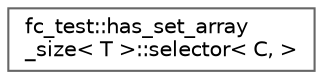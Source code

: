 digraph "类继承关系图"
{
 // LATEX_PDF_SIZE
  bgcolor="transparent";
  edge [fontname=Helvetica,fontsize=10,labelfontname=Helvetica,labelfontsize=10];
  node [fontname=Helvetica,fontsize=10,shape=box,height=0.2,width=0.4];
  rankdir="LR";
  Node0 [id="Node000000",label="fc_test::has_set_array\l_size\< T \>::selector\< C, \>",height=0.2,width=0.4,color="grey40", fillcolor="white", style="filled",URL="$classfc__test_1_1has__set__array__size_1_1selector.html",tooltip=" "];
}
